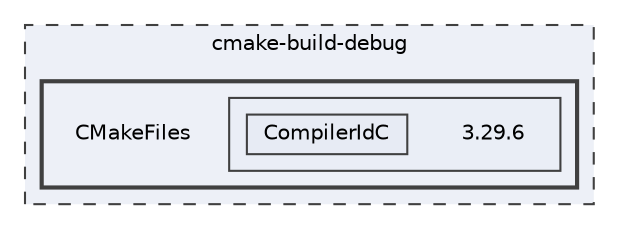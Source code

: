 digraph "cmake-build-debug/CMakeFiles"
{
 // LATEX_PDF_SIZE
  bgcolor="transparent";
  edge [fontname=Helvetica,fontsize=10,labelfontname=Helvetica,labelfontsize=10];
  node [fontname=Helvetica,fontsize=10,shape=box,height=0.2,width=0.4];
  compound=true
  subgraph clusterdir_95e29a8b8ee7c54052c171a88bb95675 {
    graph [ bgcolor="#edf0f7", pencolor="grey25", label="cmake-build-debug", fontname=Helvetica,fontsize=10 style="filled,dashed", URL="dir_95e29a8b8ee7c54052c171a88bb95675.html",tooltip=""]
  subgraph clusterdir_f89abcb304c928c7d889aa5625570de5 {
    graph [ bgcolor="#edf0f7", pencolor="grey25", label="", fontname=Helvetica,fontsize=10 style="filled,bold", URL="dir_f89abcb304c928c7d889aa5625570de5.html",tooltip=""]
    dir_f89abcb304c928c7d889aa5625570de5 [shape=plaintext, label="CMakeFiles"];
  subgraph clusterdir_0de67de9667aa563ded51dd0abd5899a {
    graph [ bgcolor="#eaeef6", pencolor="grey25", label="", fontname=Helvetica,fontsize=10 style="filled", URL="dir_0de67de9667aa563ded51dd0abd5899a.html",tooltip=""]
    dir_0de67de9667aa563ded51dd0abd5899a [shape=plaintext, label="3.29.6"];
  dir_29493262b44f4429d52d427084ce1a91 [label="CompilerIdC", fillcolor="#e7ebf4", color="grey25", style="filled", URL="dir_29493262b44f4429d52d427084ce1a91.html",tooltip=""];
  }
  }
  }
}
